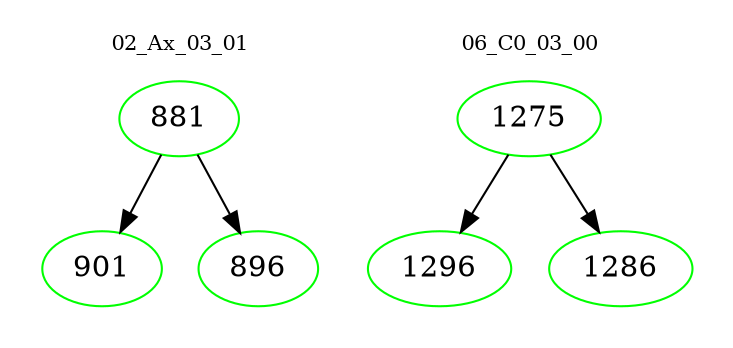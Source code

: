digraph{
subgraph cluster_0 {
color = white
label = "02_Ax_03_01";
fontsize=10;
T0_881 [label="881", color="green"]
T0_881 -> T0_901 [color="black"]
T0_901 [label="901", color="green"]
T0_881 -> T0_896 [color="black"]
T0_896 [label="896", color="green"]
}
subgraph cluster_1 {
color = white
label = "06_C0_03_00";
fontsize=10;
T1_1275 [label="1275", color="green"]
T1_1275 -> T1_1296 [color="black"]
T1_1296 [label="1296", color="green"]
T1_1275 -> T1_1286 [color="black"]
T1_1286 [label="1286", color="green"]
}
}
